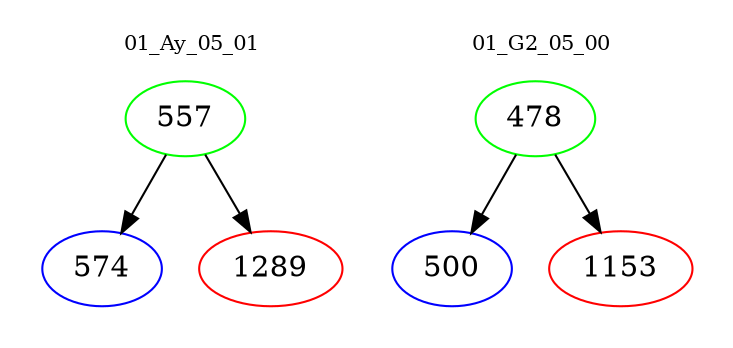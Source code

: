 digraph{
subgraph cluster_0 {
color = white
label = "01_Ay_05_01";
fontsize=10;
T0_557 [label="557", color="green"]
T0_557 -> T0_574 [color="black"]
T0_574 [label="574", color="blue"]
T0_557 -> T0_1289 [color="black"]
T0_1289 [label="1289", color="red"]
}
subgraph cluster_1 {
color = white
label = "01_G2_05_00";
fontsize=10;
T1_478 [label="478", color="green"]
T1_478 -> T1_500 [color="black"]
T1_500 [label="500", color="blue"]
T1_478 -> T1_1153 [color="black"]
T1_1153 [label="1153", color="red"]
}
}
